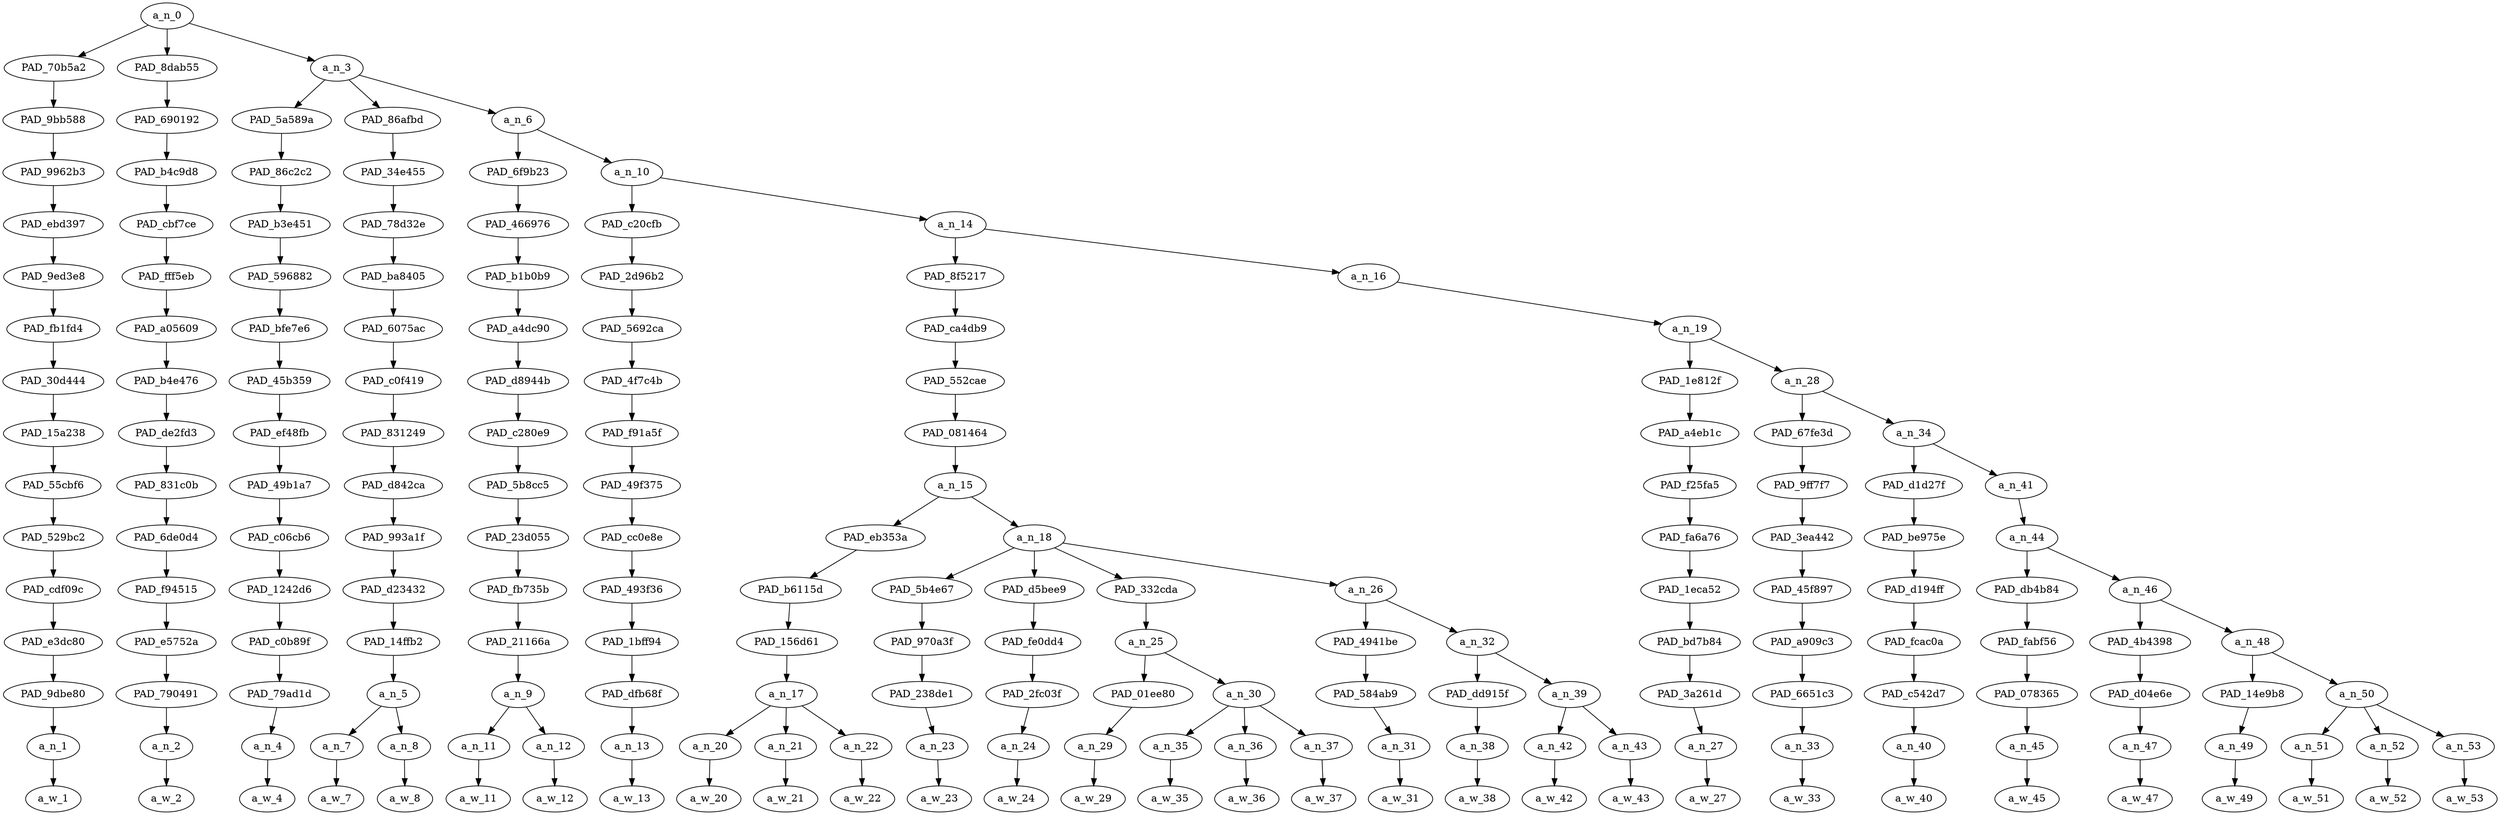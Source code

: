 strict digraph "" {
	a_n_0	[div_dir=1,
		index=0,
		level=15,
		pos="1.9077690972222223,15!",
		text_span="[0, 1, 2, 3, 4, 5, 6, 7, 8, 9, 10, 11, 12, 13, 14, 15, 16, 17, 18, 19, 20, 21, 22, 23, 24, 25, 26, 27, 28, 29]",
		value=0.99999999];
	PAD_70b5a2	[div_dir=1,
		index=0,
		level=14,
		pos="0.0,14!",
		text_span="[0]",
		value=0.03215294];
	a_n_0 -> PAD_70b5a2;
	PAD_8dab55	[div_dir=-1,
		index=1,
		level=14,
		pos="1.0,14!",
		text_span="[1]",
		value=0.02203258];
	a_n_0 -> PAD_8dab55;
	a_n_3	[div_dir=1,
		index=2,
		level=14,
		pos="4.723307291666667,14!",
		text_span="[2, 3, 4, 5, 6, 7, 8, 9, 10, 11, 12, 13, 14, 15, 16, 17, 18, 19, 20, 21, 22, 23, 24, 25, 26, 27, 28, 29]",
		value=0.94519850];
	a_n_0 -> a_n_3;
	PAD_9bb588	[div_dir=1,
		index=0,
		level=13,
		pos="0.0,13!",
		text_span="[0]",
		value=0.03215294];
	PAD_70b5a2 -> PAD_9bb588;
	PAD_9962b3	[div_dir=1,
		index=0,
		level=12,
		pos="0.0,12!",
		text_span="[0]",
		value=0.03215294];
	PAD_9bb588 -> PAD_9962b3;
	PAD_ebd397	[div_dir=1,
		index=0,
		level=11,
		pos="0.0,11!",
		text_span="[0]",
		value=0.03215294];
	PAD_9962b3 -> PAD_ebd397;
	PAD_9ed3e8	[div_dir=1,
		index=0,
		level=10,
		pos="0.0,10!",
		text_span="[0]",
		value=0.03215294];
	PAD_ebd397 -> PAD_9ed3e8;
	PAD_fb1fd4	[div_dir=1,
		index=0,
		level=9,
		pos="0.0,9!",
		text_span="[0]",
		value=0.03215294];
	PAD_9ed3e8 -> PAD_fb1fd4;
	PAD_30d444	[div_dir=1,
		index=0,
		level=8,
		pos="0.0,8!",
		text_span="[0]",
		value=0.03215294];
	PAD_fb1fd4 -> PAD_30d444;
	PAD_15a238	[div_dir=1,
		index=0,
		level=7,
		pos="0.0,7!",
		text_span="[0]",
		value=0.03215294];
	PAD_30d444 -> PAD_15a238;
	PAD_55cbf6	[div_dir=1,
		index=0,
		level=6,
		pos="0.0,6!",
		text_span="[0]",
		value=0.03215294];
	PAD_15a238 -> PAD_55cbf6;
	PAD_529bc2	[div_dir=1,
		index=0,
		level=5,
		pos="0.0,5!",
		text_span="[0]",
		value=0.03215294];
	PAD_55cbf6 -> PAD_529bc2;
	PAD_cdf09c	[div_dir=1,
		index=0,
		level=4,
		pos="0.0,4!",
		text_span="[0]",
		value=0.03215294];
	PAD_529bc2 -> PAD_cdf09c;
	PAD_e3dc80	[div_dir=1,
		index=0,
		level=3,
		pos="0.0,3!",
		text_span="[0]",
		value=0.03215294];
	PAD_cdf09c -> PAD_e3dc80;
	PAD_9dbe80	[div_dir=1,
		index=0,
		level=2,
		pos="0.0,2!",
		text_span="[0]",
		value=0.03215294];
	PAD_e3dc80 -> PAD_9dbe80;
	a_n_1	[div_dir=1,
		index=0,
		level=1,
		pos="0.0,1!",
		text_span="[0]",
		value=0.03215294];
	PAD_9dbe80 -> a_n_1;
	a_w_1	[div_dir=0,
		index=0,
		level=0,
		pos="0,0!",
		text_span="[0]",
		value=i];
	a_n_1 -> a_w_1;
	PAD_690192	[div_dir=-1,
		index=1,
		level=13,
		pos="1.0,13!",
		text_span="[1]",
		value=0.02203258];
	PAD_8dab55 -> PAD_690192;
	PAD_b4c9d8	[div_dir=-1,
		index=1,
		level=12,
		pos="1.0,12!",
		text_span="[1]",
		value=0.02203258];
	PAD_690192 -> PAD_b4c9d8;
	PAD_cbf7ce	[div_dir=-1,
		index=1,
		level=11,
		pos="1.0,11!",
		text_span="[1]",
		value=0.02203258];
	PAD_b4c9d8 -> PAD_cbf7ce;
	PAD_fff5eb	[div_dir=-1,
		index=1,
		level=10,
		pos="1.0,10!",
		text_span="[1]",
		value=0.02203258];
	PAD_cbf7ce -> PAD_fff5eb;
	PAD_a05609	[div_dir=-1,
		index=1,
		level=9,
		pos="1.0,9!",
		text_span="[1]",
		value=0.02203258];
	PAD_fff5eb -> PAD_a05609;
	PAD_b4e476	[div_dir=-1,
		index=1,
		level=8,
		pos="1.0,8!",
		text_span="[1]",
		value=0.02203258];
	PAD_a05609 -> PAD_b4e476;
	PAD_de2fd3	[div_dir=-1,
		index=1,
		level=7,
		pos="1.0,7!",
		text_span="[1]",
		value=0.02203258];
	PAD_b4e476 -> PAD_de2fd3;
	PAD_831c0b	[div_dir=-1,
		index=1,
		level=6,
		pos="1.0,6!",
		text_span="[1]",
		value=0.02203258];
	PAD_de2fd3 -> PAD_831c0b;
	PAD_6de0d4	[div_dir=-1,
		index=1,
		level=5,
		pos="1.0,5!",
		text_span="[1]",
		value=0.02203258];
	PAD_831c0b -> PAD_6de0d4;
	PAD_f94515	[div_dir=-1,
		index=1,
		level=4,
		pos="1.0,4!",
		text_span="[1]",
		value=0.02203258];
	PAD_6de0d4 -> PAD_f94515;
	PAD_e5752a	[div_dir=-1,
		index=1,
		level=3,
		pos="1.0,3!",
		text_span="[1]",
		value=0.02203258];
	PAD_f94515 -> PAD_e5752a;
	PAD_790491	[div_dir=-1,
		index=1,
		level=2,
		pos="1.0,2!",
		text_span="[1]",
		value=0.02203258];
	PAD_e5752a -> PAD_790491;
	a_n_2	[div_dir=-1,
		index=1,
		level=1,
		pos="1.0,1!",
		text_span="[1]",
		value=0.02203258];
	PAD_790491 -> a_n_2;
	a_w_2	[div_dir=0,
		index=1,
		level=0,
		pos="1,0!",
		text_span="[1]",
		value=really];
	a_n_2 -> a_w_2;
	PAD_5a589a	[div_dir=1,
		index=2,
		level=13,
		pos="2.0,13!",
		text_span="[2]",
		value=0.02915725];
	a_n_3 -> PAD_5a589a;
	PAD_86afbd	[div_dir=1,
		index=3,
		level=13,
		pos="3.5,13!",
		text_span="[3, 4]",
		value=0.11859687];
	a_n_3 -> PAD_86afbd;
	a_n_6	[div_dir=1,
		index=4,
		level=13,
		pos="8.669921875,13!",
		text_span="[5, 6, 7, 8, 9, 10, 11, 12, 13, 14, 15, 16, 17, 18, 19, 20, 21, 22, 23, 24, 25, 26, 27, 28, 29]",
		value=0.79686671];
	a_n_3 -> a_n_6;
	PAD_86c2c2	[div_dir=1,
		index=2,
		level=12,
		pos="2.0,12!",
		text_span="[2]",
		value=0.02915725];
	PAD_5a589a -> PAD_86c2c2;
	PAD_b3e451	[div_dir=1,
		index=2,
		level=11,
		pos="2.0,11!",
		text_span="[2]",
		value=0.02915725];
	PAD_86c2c2 -> PAD_b3e451;
	PAD_596882	[div_dir=1,
		index=2,
		level=10,
		pos="2.0,10!",
		text_span="[2]",
		value=0.02915725];
	PAD_b3e451 -> PAD_596882;
	PAD_bfe7e6	[div_dir=1,
		index=2,
		level=9,
		pos="2.0,9!",
		text_span="[2]",
		value=0.02915725];
	PAD_596882 -> PAD_bfe7e6;
	PAD_45b359	[div_dir=1,
		index=2,
		level=8,
		pos="2.0,8!",
		text_span="[2]",
		value=0.02915725];
	PAD_bfe7e6 -> PAD_45b359;
	PAD_ef48fb	[div_dir=1,
		index=2,
		level=7,
		pos="2.0,7!",
		text_span="[2]",
		value=0.02915725];
	PAD_45b359 -> PAD_ef48fb;
	PAD_49b1a7	[div_dir=1,
		index=2,
		level=6,
		pos="2.0,6!",
		text_span="[2]",
		value=0.02915725];
	PAD_ef48fb -> PAD_49b1a7;
	PAD_c06cb6	[div_dir=1,
		index=2,
		level=5,
		pos="2.0,5!",
		text_span="[2]",
		value=0.02915725];
	PAD_49b1a7 -> PAD_c06cb6;
	PAD_1242d6	[div_dir=1,
		index=2,
		level=4,
		pos="2.0,4!",
		text_span="[2]",
		value=0.02915725];
	PAD_c06cb6 -> PAD_1242d6;
	PAD_c0b89f	[div_dir=1,
		index=2,
		level=3,
		pos="2.0,3!",
		text_span="[2]",
		value=0.02915725];
	PAD_1242d6 -> PAD_c0b89f;
	PAD_79ad1d	[div_dir=1,
		index=2,
		level=2,
		pos="2.0,2!",
		text_span="[2]",
		value=0.02915725];
	PAD_c0b89f -> PAD_79ad1d;
	a_n_4	[div_dir=1,
		index=2,
		level=1,
		pos="2.0,1!",
		text_span="[2]",
		value=0.02915725];
	PAD_79ad1d -> a_n_4;
	a_w_4	[div_dir=0,
		index=2,
		level=0,
		pos="2,0!",
		text_span="[2]",
		value=dislike];
	a_n_4 -> a_w_4;
	PAD_34e455	[div_dir=1,
		index=3,
		level=12,
		pos="3.5,12!",
		text_span="[3, 4]",
		value=0.11859687];
	PAD_86afbd -> PAD_34e455;
	PAD_78d32e	[div_dir=1,
		index=3,
		level=11,
		pos="3.5,11!",
		text_span="[3, 4]",
		value=0.11859687];
	PAD_34e455 -> PAD_78d32e;
	PAD_ba8405	[div_dir=1,
		index=3,
		level=10,
		pos="3.5,10!",
		text_span="[3, 4]",
		value=0.11859687];
	PAD_78d32e -> PAD_ba8405;
	PAD_6075ac	[div_dir=1,
		index=3,
		level=9,
		pos="3.5,9!",
		text_span="[3, 4]",
		value=0.11859687];
	PAD_ba8405 -> PAD_6075ac;
	PAD_c0f419	[div_dir=1,
		index=3,
		level=8,
		pos="3.5,8!",
		text_span="[3, 4]",
		value=0.11859687];
	PAD_6075ac -> PAD_c0f419;
	PAD_831249	[div_dir=1,
		index=3,
		level=7,
		pos="3.5,7!",
		text_span="[3, 4]",
		value=0.11859687];
	PAD_c0f419 -> PAD_831249;
	PAD_d842ca	[div_dir=1,
		index=3,
		level=6,
		pos="3.5,6!",
		text_span="[3, 4]",
		value=0.11859687];
	PAD_831249 -> PAD_d842ca;
	PAD_993a1f	[div_dir=1,
		index=3,
		level=5,
		pos="3.5,5!",
		text_span="[3, 4]",
		value=0.11859687];
	PAD_d842ca -> PAD_993a1f;
	PAD_d23432	[div_dir=1,
		index=3,
		level=4,
		pos="3.5,4!",
		text_span="[3, 4]",
		value=0.11859687];
	PAD_993a1f -> PAD_d23432;
	PAD_14ffb2	[div_dir=1,
		index=3,
		level=3,
		pos="3.5,3!",
		text_span="[3, 4]",
		value=0.11859687];
	PAD_d23432 -> PAD_14ffb2;
	a_n_5	[div_dir=1,
		index=3,
		level=2,
		pos="3.5,2!",
		text_span="[3, 4]",
		value=0.11859687];
	PAD_14ffb2 -> a_n_5;
	a_n_7	[div_dir=1,
		index=3,
		level=1,
		pos="3.0,1!",
		text_span="[3]",
		value=0.02677356];
	a_n_5 -> a_n_7;
	a_n_8	[div_dir=1,
		index=4,
		level=1,
		pos="4.0,1!",
		text_span="[4]",
		value=0.09128561];
	a_n_5 -> a_n_8;
	a_w_7	[div_dir=0,
		index=3,
		level=0,
		pos="3,0!",
		text_span="[3]",
		value=this];
	a_n_7 -> a_w_7;
	a_w_8	[div_dir=0,
		index=4,
		level=0,
		pos="4,0!",
		text_span="[4]",
		value=nigger];
	a_n_8 -> a_w_8;
	PAD_6f9b23	[div_dir=-1,
		index=4,
		level=12,
		pos="5.5,12!",
		text_span="[5, 6]",
		value=0.04182922];
	a_n_6 -> PAD_6f9b23;
	a_n_10	[div_dir=1,
		index=5,
		level=12,
		pos="11.83984375,12!",
		text_span="[7, 8, 9, 10, 11, 12, 13, 14, 15, 16, 17, 18, 19, 20, 21, 22, 23, 24, 25, 26, 27, 28, 29]",
		value=0.75461333];
	a_n_6 -> a_n_10;
	PAD_466976	[div_dir=-1,
		index=4,
		level=11,
		pos="5.5,11!",
		text_span="[5, 6]",
		value=0.04182922];
	PAD_6f9b23 -> PAD_466976;
	PAD_b1b0b9	[div_dir=-1,
		index=4,
		level=10,
		pos="5.5,10!",
		text_span="[5, 6]",
		value=0.04182922];
	PAD_466976 -> PAD_b1b0b9;
	PAD_a4dc90	[div_dir=-1,
		index=4,
		level=9,
		pos="5.5,9!",
		text_span="[5, 6]",
		value=0.04182922];
	PAD_b1b0b9 -> PAD_a4dc90;
	PAD_d8944b	[div_dir=-1,
		index=4,
		level=8,
		pos="5.5,8!",
		text_span="[5, 6]",
		value=0.04182922];
	PAD_a4dc90 -> PAD_d8944b;
	PAD_c280e9	[div_dir=-1,
		index=4,
		level=7,
		pos="5.5,7!",
		text_span="[5, 6]",
		value=0.04182922];
	PAD_d8944b -> PAD_c280e9;
	PAD_5b8cc5	[div_dir=-1,
		index=4,
		level=6,
		pos="5.5,6!",
		text_span="[5, 6]",
		value=0.04182922];
	PAD_c280e9 -> PAD_5b8cc5;
	PAD_23d055	[div_dir=-1,
		index=4,
		level=5,
		pos="5.5,5!",
		text_span="[5, 6]",
		value=0.04182922];
	PAD_5b8cc5 -> PAD_23d055;
	PAD_fb735b	[div_dir=-1,
		index=4,
		level=4,
		pos="5.5,4!",
		text_span="[5, 6]",
		value=0.04182922];
	PAD_23d055 -> PAD_fb735b;
	PAD_21166a	[div_dir=-1,
		index=4,
		level=3,
		pos="5.5,3!",
		text_span="[5, 6]",
		value=0.04182922];
	PAD_fb735b -> PAD_21166a;
	a_n_9	[div_dir=-1,
		index=4,
		level=2,
		pos="5.5,2!",
		text_span="[5, 6]",
		value=0.04182922];
	PAD_21166a -> a_n_9;
	a_n_11	[div_dir=-1,
		index=5,
		level=1,
		pos="5.0,1!",
		text_span="[5]",
		value=0.02122367];
	a_n_9 -> a_n_11;
	a_n_12	[div_dir=1,
		index=6,
		level=1,
		pos="6.0,1!",
		text_span="[6]",
		value=0.02058144];
	a_n_9 -> a_n_12;
	a_w_11	[div_dir=0,
		index=5,
		level=0,
		pos="5,0!",
		text_span="[5]",
		value=another];
	a_n_11 -> a_w_11;
	a_w_12	[div_dir=0,
		index=6,
		level=0,
		pos="6,0!",
		text_span="[6]",
		value=example];
	a_n_12 -> a_w_12;
	PAD_c20cfb	[div_dir=1,
		index=5,
		level=11,
		pos="7.0,11!",
		text_span="[7]",
		value=0.01769990];
	a_n_10 -> PAD_c20cfb;
	a_n_14	[div_dir=1,
		index=6,
		level=11,
		pos="16.6796875,11!",
		text_span="[8, 9, 10, 11, 12, 13, 14, 15, 16, 17, 18, 19, 20, 21, 22, 23, 24, 25, 26, 27, 28, 29]",
		value=0.73646766];
	a_n_10 -> a_n_14;
	PAD_2d96b2	[div_dir=1,
		index=5,
		level=10,
		pos="7.0,10!",
		text_span="[7]",
		value=0.01769990];
	PAD_c20cfb -> PAD_2d96b2;
	PAD_5692ca	[div_dir=1,
		index=5,
		level=9,
		pos="7.0,9!",
		text_span="[7]",
		value=0.01769990];
	PAD_2d96b2 -> PAD_5692ca;
	PAD_4f7c4b	[div_dir=1,
		index=5,
		level=8,
		pos="7.0,8!",
		text_span="[7]",
		value=0.01769990];
	PAD_5692ca -> PAD_4f7c4b;
	PAD_f91a5f	[div_dir=1,
		index=5,
		level=7,
		pos="7.0,7!",
		text_span="[7]",
		value=0.01769990];
	PAD_4f7c4b -> PAD_f91a5f;
	PAD_49f375	[div_dir=1,
		index=5,
		level=6,
		pos="7.0,6!",
		text_span="[7]",
		value=0.01769990];
	PAD_f91a5f -> PAD_49f375;
	PAD_cc0e8e	[div_dir=1,
		index=5,
		level=5,
		pos="7.0,5!",
		text_span="[7]",
		value=0.01769990];
	PAD_49f375 -> PAD_cc0e8e;
	PAD_493f36	[div_dir=1,
		index=5,
		level=4,
		pos="7.0,4!",
		text_span="[7]",
		value=0.01769990];
	PAD_cc0e8e -> PAD_493f36;
	PAD_1bff94	[div_dir=1,
		index=5,
		level=3,
		pos="7.0,3!",
		text_span="[7]",
		value=0.01769990];
	PAD_493f36 -> PAD_1bff94;
	PAD_dfb68f	[div_dir=1,
		index=5,
		level=2,
		pos="7.0,2!",
		text_span="[7]",
		value=0.01769990];
	PAD_1bff94 -> PAD_dfb68f;
	a_n_13	[div_dir=1,
		index=7,
		level=1,
		pos="7.0,1!",
		text_span="[7]",
		value=0.01769990];
	PAD_dfb68f -> a_n_13;
	a_w_13	[div_dir=0,
		index=7,
		level=0,
		pos="7,0!",
		text_span="[7]",
		value=of];
	a_n_13 -> a_w_13;
	PAD_8f5217	[div_dir=1,
		index=6,
		level=10,
		pos="11.359375,10!",
		text_span="[8, 9, 10, 11, 12, 13, 14, 15, 16, 17, 18, 19, 20]",
		value=0.42423827];
	a_n_14 -> PAD_8f5217;
	a_n_16	[div_dir=1,
		index=7,
		level=10,
		pos="22.0,10!",
		text_span="[21, 22, 23, 24, 25, 26, 27, 28, 29]",
		value=0.31179431];
	a_n_14 -> a_n_16;
	PAD_ca4db9	[div_dir=1,
		index=6,
		level=9,
		pos="11.359375,9!",
		text_span="[8, 9, 10, 11, 12, 13, 14, 15, 16, 17, 18, 19, 20]",
		value=0.42423827];
	PAD_8f5217 -> PAD_ca4db9;
	PAD_552cae	[div_dir=1,
		index=6,
		level=8,
		pos="11.359375,8!",
		text_span="[8, 9, 10, 11, 12, 13, 14, 15, 16, 17, 18, 19, 20]",
		value=0.42423827];
	PAD_ca4db9 -> PAD_552cae;
	PAD_081464	[div_dir=1,
		index=6,
		level=7,
		pos="11.359375,7!",
		text_span="[8, 9, 10, 11, 12, 13, 14, 15, 16, 17, 18, 19, 20]",
		value=0.42423827];
	PAD_552cae -> PAD_081464;
	a_n_15	[div_dir=1,
		index=6,
		level=6,
		pos="11.359375,6!",
		text_span="[8, 9, 10, 11, 12, 13, 14, 15, 16, 17, 18, 19, 20]",
		value=0.42423827];
	PAD_081464 -> a_n_15;
	PAD_eb353a	[div_dir=1,
		index=6,
		level=5,
		pos="9.0,5!",
		text_span="[8, 9, 10]",
		value=0.16601605];
	a_n_15 -> PAD_eb353a;
	a_n_18	[div_dir=1,
		index=7,
		level=5,
		pos="13.71875,5!",
		text_span="[11, 12, 13, 14, 15, 16, 17, 18, 19, 20]",
		value=0.25786434];
	a_n_15 -> a_n_18;
	PAD_b6115d	[div_dir=1,
		index=6,
		level=4,
		pos="9.0,4!",
		text_span="[8, 9, 10]",
		value=0.16601605];
	PAD_eb353a -> PAD_b6115d;
	PAD_156d61	[div_dir=1,
		index=6,
		level=3,
		pos="9.0,3!",
		text_span="[8, 9, 10]",
		value=0.16601605];
	PAD_b6115d -> PAD_156d61;
	a_n_17	[div_dir=1,
		index=6,
		level=2,
		pos="9.0,2!",
		text_span="[8, 9, 10]",
		value=0.16601605];
	PAD_156d61 -> a_n_17;
	a_n_20	[div_dir=1,
		index=8,
		level=1,
		pos="8.0,1!",
		text_span="[8]",
		value=0.02027680];
	a_n_17 -> a_n_20;
	a_n_21	[div_dir=-1,
		index=9,
		level=1,
		pos="9.0,1!",
		text_span="[9]",
		value=0.03828707];
	a_n_17 -> a_n_21;
	a_n_22	[div_dir=1,
		index=10,
		level=1,
		pos="10.0,1!",
		text_span="[10]",
		value=0.10715760];
	a_n_17 -> a_n_22;
	a_w_20	[div_dir=0,
		index=8,
		level=0,
		pos="8,0!",
		text_span="[8]",
		value=no];
	a_n_20 -> a_w_20;
	a_w_21	[div_dir=0,
		index=9,
		level=0,
		pos="9,0!",
		text_span="[9]",
		value=talent];
	a_n_21 -> a_w_21;
	a_w_22	[div_dir=0,
		index=10,
		level=0,
		pos="10,0!",
		text_span="[10]",
		value=niggers];
	a_n_22 -> a_w_22;
	PAD_5b4e67	[div_dir=-1,
		index=7,
		level=4,
		pos="11.0,4!",
		text_span="[11]",
		value=0.02181364];
	a_n_18 -> PAD_5b4e67;
	PAD_d5bee9	[div_dir=1,
		index=8,
		level=4,
		pos="12.0,4!",
		text_span="[12]",
		value=0.02431200];
	a_n_18 -> PAD_d5bee9;
	PAD_332cda	[div_dir=1,
		index=9,
		level=4,
		pos="14.0,4!",
		text_span="[13, 14, 15, 16]",
		value=0.13367170];
	a_n_18 -> PAD_332cda;
	a_n_26	[div_dir=1,
		index=10,
		level=4,
		pos="17.875,4!",
		text_span="[17, 18, 19, 20]",
		value=0.07783730];
	a_n_18 -> a_n_26;
	PAD_970a3f	[div_dir=-1,
		index=7,
		level=3,
		pos="11.0,3!",
		text_span="[11]",
		value=0.02181364];
	PAD_5b4e67 -> PAD_970a3f;
	PAD_238de1	[div_dir=-1,
		index=7,
		level=2,
		pos="11.0,2!",
		text_span="[11]",
		value=0.02181364];
	PAD_970a3f -> PAD_238de1;
	a_n_23	[div_dir=-1,
		index=11,
		level=1,
		pos="11.0,1!",
		text_span="[11]",
		value=0.02181364];
	PAD_238de1 -> a_n_23;
	a_w_23	[div_dir=0,
		index=11,
		level=0,
		pos="11,0!",
		text_span="[11]",
		value=gaining];
	a_n_23 -> a_w_23;
	PAD_fe0dd4	[div_dir=1,
		index=8,
		level=3,
		pos="12.0,3!",
		text_span="[12]",
		value=0.02431200];
	PAD_d5bee9 -> PAD_fe0dd4;
	PAD_2fc03f	[div_dir=1,
		index=8,
		level=2,
		pos="12.0,2!",
		text_span="[12]",
		value=0.02431200];
	PAD_fe0dd4 -> PAD_2fc03f;
	a_n_24	[div_dir=1,
		index=12,
		level=1,
		pos="12.0,1!",
		text_span="[12]",
		value=0.02431200];
	PAD_2fc03f -> a_n_24;
	a_w_24	[div_dir=0,
		index=12,
		level=0,
		pos="12,0!",
		text_span="[12]",
		value=fame];
	a_n_24 -> a_w_24;
	a_n_25	[div_dir=1,
		index=9,
		level=3,
		pos="14.0,3!",
		text_span="[13, 14, 15, 16]",
		value=0.13367170];
	PAD_332cda -> a_n_25;
	PAD_01ee80	[div_dir=1,
		index=9,
		level=2,
		pos="13.0,2!",
		text_span="[13]",
		value=0.02253759];
	a_n_25 -> PAD_01ee80;
	a_n_30	[div_dir=1,
		index=10,
		level=2,
		pos="15.0,2!",
		text_span="[14, 15, 16]",
		value=0.11084210];
	a_n_25 -> a_n_30;
	a_n_29	[div_dir=1,
		index=13,
		level=1,
		pos="13.0,1!",
		text_span="[13]",
		value=0.02253759];
	PAD_01ee80 -> a_n_29;
	a_w_29	[div_dir=0,
		index=13,
		level=0,
		pos="13,0!",
		text_span="[13]",
		value=for];
	a_n_29 -> a_w_29;
	a_n_35	[div_dir=1,
		index=14,
		level=1,
		pos="14.0,1!",
		text_span="[14]",
		value=0.03130314];
	a_n_30 -> a_n_35;
	a_n_36	[div_dir=-1,
		index=15,
		level=1,
		pos="15.0,1!",
		text_span="[15]",
		value=0.03909268];
	a_n_30 -> a_n_36;
	a_n_37	[div_dir=1,
		index=16,
		level=1,
		pos="16.0,1!",
		text_span="[16]",
		value=0.04016667];
	a_n_30 -> a_n_37;
	a_w_35	[div_dir=0,
		index=14,
		level=0,
		pos="14,0!",
		text_span="[14]",
		value=its];
	a_n_35 -> a_w_35;
	a_w_36	[div_dir=0,
		index=15,
		level=0,
		pos="15,0!",
		text_span="[15]",
		value=loud];
	a_n_36 -> a_w_36;
	a_w_37	[div_dir=0,
		index=16,
		level=0,
		pos="16,0!",
		text_span="[16]",
		value=mouth];
	a_n_37 -> a_w_37;
	PAD_4941be	[div_dir=1,
		index=10,
		level=3,
		pos="17.0,3!",
		text_span="[17]",
		value=0.02233591];
	a_n_26 -> PAD_4941be;
	a_n_32	[div_dir=1,
		index=11,
		level=3,
		pos="18.75,3!",
		text_span="[18, 19, 20]",
		value=0.05543958];
	a_n_26 -> a_n_32;
	PAD_584ab9	[div_dir=1,
		index=11,
		level=2,
		pos="17.0,2!",
		text_span="[17]",
		value=0.02233591];
	PAD_4941be -> PAD_584ab9;
	a_n_31	[div_dir=1,
		index=17,
		level=1,
		pos="17.0,1!",
		text_span="[17]",
		value=0.02233591];
	PAD_584ab9 -> a_n_31;
	a_w_31	[div_dir=0,
		index=17,
		level=0,
		pos="17,0!",
		text_span="[17]",
		value=back];
	a_n_31 -> a_w_31;
	PAD_dd915f	[div_dir=1,
		index=12,
		level=2,
		pos="18.0,2!",
		text_span="[18]",
		value=0.01691906];
	a_n_32 -> PAD_dd915f;
	a_n_39	[div_dir=-1,
		index=13,
		level=2,
		pos="19.5,2!",
		text_span="[19, 20]",
		value=0.03850128];
	a_n_32 -> a_n_39;
	a_n_38	[div_dir=1,
		index=18,
		level=1,
		pos="18.0,1!",
		text_span="[18]",
		value=0.01691906];
	PAD_dd915f -> a_n_38;
	a_w_38	[div_dir=0,
		index=18,
		level=0,
		pos="18,0!",
		text_span="[18]",
		value=in];
	a_n_38 -> a_w_38;
	a_n_42	[div_dir=1,
		index=19,
		level=1,
		pos="19.0,1!",
		text_span="[19]",
		value=0.01885178];
	a_n_39 -> a_n_42;
	a_n_43	[div_dir=-1,
		index=20,
		level=1,
		pos="20.0,1!",
		text_span="[20]",
		value=0.01963575];
	a_n_39 -> a_n_43;
	a_w_42	[div_dir=0,
		index=19,
		level=0,
		pos="19,0!",
		text_span="[19]",
		value=the];
	a_n_42 -> a_w_42;
	a_w_43	[div_dir=0,
		index=20,
		level=0,
		pos="20,0!",
		text_span="[20]",
		value=day];
	a_n_43 -> a_w_43;
	a_n_19	[div_dir=1,
		index=7,
		level=9,
		pos="22.0,9!",
		text_span="[21, 22, 23, 24, 25, 26, 27, 28, 29]",
		value=0.31154125];
	a_n_16 -> a_n_19;
	PAD_1e812f	[div_dir=1,
		index=7,
		level=8,
		pos="21.0,8!",
		text_span="[21]",
		value=0.02018255];
	a_n_19 -> PAD_1e812f;
	a_n_28	[div_dir=1,
		index=8,
		level=8,
		pos="23.0,8!",
		text_span="[22, 23, 24, 25, 26, 27, 28, 29]",
		value=0.29110563];
	a_n_19 -> a_n_28;
	PAD_a4eb1c	[div_dir=1,
		index=7,
		level=7,
		pos="21.0,7!",
		text_span="[21]",
		value=0.02018255];
	PAD_1e812f -> PAD_a4eb1c;
	PAD_f25fa5	[div_dir=1,
		index=7,
		level=6,
		pos="21.0,6!",
		text_span="[21]",
		value=0.02018255];
	PAD_a4eb1c -> PAD_f25fa5;
	PAD_fa6a76	[div_dir=1,
		index=8,
		level=5,
		pos="21.0,5!",
		text_span="[21]",
		value=0.02018255];
	PAD_f25fa5 -> PAD_fa6a76;
	PAD_1eca52	[div_dir=1,
		index=11,
		level=4,
		pos="21.0,4!",
		text_span="[21]",
		value=0.02018255];
	PAD_fa6a76 -> PAD_1eca52;
	PAD_bd7b84	[div_dir=1,
		index=12,
		level=3,
		pos="21.0,3!",
		text_span="[21]",
		value=0.02018255];
	PAD_1eca52 -> PAD_bd7b84;
	PAD_3a261d	[div_dir=1,
		index=14,
		level=2,
		pos="21.0,2!",
		text_span="[21]",
		value=0.02018255];
	PAD_bd7b84 -> PAD_3a261d;
	a_n_27	[div_dir=1,
		index=21,
		level=1,
		pos="21.0,1!",
		text_span="[21]",
		value=0.02018255];
	PAD_3a261d -> a_n_27;
	a_w_27	[div_dir=0,
		index=21,
		level=0,
		pos="21,0!",
		text_span="[21]",
		value=we];
	a_n_27 -> a_w_27;
	PAD_67fe3d	[div_dir=-1,
		index=8,
		level=7,
		pos="22.0,7!",
		text_span="[22]",
		value=0.01721588];
	a_n_28 -> PAD_67fe3d;
	a_n_34	[div_dir=1,
		index=9,
		level=7,
		pos="24.0,7!",
		text_span="[23, 24, 25, 26, 27, 28, 29]",
		value=0.27369287];
	a_n_28 -> a_n_34;
	PAD_9ff7f7	[div_dir=-1,
		index=8,
		level=6,
		pos="22.0,6!",
		text_span="[22]",
		value=0.01721588];
	PAD_67fe3d -> PAD_9ff7f7;
	PAD_3ea442	[div_dir=-1,
		index=9,
		level=5,
		pos="22.0,5!",
		text_span="[22]",
		value=0.01721588];
	PAD_9ff7f7 -> PAD_3ea442;
	PAD_45f897	[div_dir=-1,
		index=12,
		level=4,
		pos="22.0,4!",
		text_span="[22]",
		value=0.01721588];
	PAD_3ea442 -> PAD_45f897;
	PAD_a909c3	[div_dir=-1,
		index=13,
		level=3,
		pos="22.0,3!",
		text_span="[22]",
		value=0.01721588];
	PAD_45f897 -> PAD_a909c3;
	PAD_6651c3	[div_dir=-1,
		index=15,
		level=2,
		pos="22.0,2!",
		text_span="[22]",
		value=0.01721588];
	PAD_a909c3 -> PAD_6651c3;
	a_n_33	[div_dir=-1,
		index=22,
		level=1,
		pos="22.0,1!",
		text_span="[22]",
		value=0.01721588];
	PAD_6651c3 -> a_n_33;
	a_w_33	[div_dir=0,
		index=22,
		level=0,
		pos="22,0!",
		text_span="[22]",
		value=knew];
	a_n_33 -> a_w_33;
	PAD_d1d27f	[div_dir=1,
		index=9,
		level=6,
		pos="23.0,6!",
		text_span="[23]",
		value=0.01755651];
	a_n_34 -> PAD_d1d27f;
	a_n_41	[div_dir=1,
		index=10,
		level=6,
		pos="25.0,6!",
		text_span="[24, 25, 26, 27, 28, 29]",
		value=0.25592614];
	a_n_34 -> a_n_41;
	PAD_be975e	[div_dir=1,
		index=10,
		level=5,
		pos="23.0,5!",
		text_span="[23]",
		value=0.01755651];
	PAD_d1d27f -> PAD_be975e;
	PAD_d194ff	[div_dir=1,
		index=13,
		level=4,
		pos="23.0,4!",
		text_span="[23]",
		value=0.01755651];
	PAD_be975e -> PAD_d194ff;
	PAD_fcac0a	[div_dir=1,
		index=14,
		level=3,
		pos="23.0,3!",
		text_span="[23]",
		value=0.01755651];
	PAD_d194ff -> PAD_fcac0a;
	PAD_c542d7	[div_dir=1,
		index=16,
		level=2,
		pos="23.0,2!",
		text_span="[23]",
		value=0.01755651];
	PAD_fcac0a -> PAD_c542d7;
	a_n_40	[div_dir=1,
		index=23,
		level=1,
		pos="23.0,1!",
		text_span="[23]",
		value=0.01755651];
	PAD_c542d7 -> a_n_40;
	a_w_40	[div_dir=0,
		index=23,
		level=0,
		pos="23,0!",
		text_span="[23]",
		value=how];
	a_n_40 -> a_w_40;
	a_n_44	[div_dir=1,
		index=11,
		level=5,
		pos="25.0,5!",
		text_span="[24, 25, 26, 27, 28, 29]",
		value=0.25572457];
	a_n_41 -> a_n_44;
	PAD_db4b84	[div_dir=1,
		index=14,
		level=4,
		pos="24.0,4!",
		text_span="[24]",
		value=0.01841103];
	a_n_44 -> PAD_db4b84;
	a_n_46	[div_dir=1,
		index=15,
		level=4,
		pos="26.0,4!",
		text_span="[25, 26, 27, 28, 29]",
		value=0.23711197];
	a_n_44 -> a_n_46;
	PAD_fabf56	[div_dir=1,
		index=15,
		level=3,
		pos="24.0,3!",
		text_span="[24]",
		value=0.01841103];
	PAD_db4b84 -> PAD_fabf56;
	PAD_078365	[div_dir=1,
		index=17,
		level=2,
		pos="24.0,2!",
		text_span="[24]",
		value=0.01841103];
	PAD_fabf56 -> PAD_078365;
	a_n_45	[div_dir=1,
		index=24,
		level=1,
		pos="24.0,1!",
		text_span="[24]",
		value=0.01841103];
	PAD_078365 -> a_n_45;
	a_w_45	[div_dir=0,
		index=24,
		level=0,
		pos="24,0!",
		text_span="[24]",
		value=to];
	a_n_45 -> a_w_45;
	PAD_4b4398	[div_dir=1,
		index=16,
		level=3,
		pos="25.0,3!",
		text_span="[25]",
		value=0.01992345];
	a_n_46 -> PAD_4b4398;
	a_n_48	[div_dir=1,
		index=17,
		level=3,
		pos="27.0,3!",
		text_span="[26, 27, 28, 29]",
		value=0.21699497];
	a_n_46 -> a_n_48;
	PAD_d04e6e	[div_dir=1,
		index=18,
		level=2,
		pos="25.0,2!",
		text_span="[25]",
		value=0.01992345];
	PAD_4b4398 -> PAD_d04e6e;
	a_n_47	[div_dir=1,
		index=25,
		level=1,
		pos="25.0,1!",
		text_span="[25]",
		value=0.01992345];
	PAD_d04e6e -> a_n_47;
	a_w_47	[div_dir=0,
		index=25,
		level=0,
		pos="25,0!",
		text_span="[25]",
		value=deal];
	a_n_47 -> a_w_47;
	PAD_14e9b8	[div_dir=1,
		index=19,
		level=2,
		pos="26.0,2!",
		text_span="[26]",
		value=0.02053502];
	a_n_48 -> PAD_14e9b8;
	a_n_50	[div_dir=1,
		index=20,
		level=2,
		pos="28.0,2!",
		text_span="[27, 28, 29]",
		value=0.19626915];
	a_n_48 -> a_n_50;
	a_n_49	[div_dir=1,
		index=26,
		level=1,
		pos="26.0,1!",
		text_span="[26]",
		value=0.02053502];
	PAD_14e9b8 -> a_n_49;
	a_w_49	[div_dir=0,
		index=26,
		level=0,
		pos="26,0!",
		text_span="[26]",
		value=with];
	a_n_49 -> a_w_49;
	a_n_51	[div_dir=1,
		index=27,
		level=1,
		pos="27.0,1!",
		text_span="[27]",
		value=0.02182497];
	a_n_50 -> a_n_51;
	a_n_52	[div_dir=1,
		index=28,
		level=1,
		pos="28.0,1!",
		text_span="[28]",
		value=0.10475829];
	a_n_50 -> a_n_52;
	a_n_53	[div_dir=1,
		index=29,
		level=1,
		pos="29.0,1!",
		text_span="[29]",
		value=0.06952780];
	a_n_50 -> a_n_53;
	a_w_51	[div_dir=0,
		index=27,
		level=0,
		pos="27,0!",
		text_span="[27]",
		value=a];
	a_n_51 -> a_w_51;
	a_w_52	[div_dir=0,
		index=28,
		level=0,
		pos="28,0!",
		text_span="[28]",
		value=uppity];
	a_n_52 -> a_w_52;
	a_w_53	[div_dir=0,
		index=29,
		level=0,
		pos="29,0!",
		text_span="[29]",
		value=nigger1];
	a_n_53 -> a_w_53;
}
